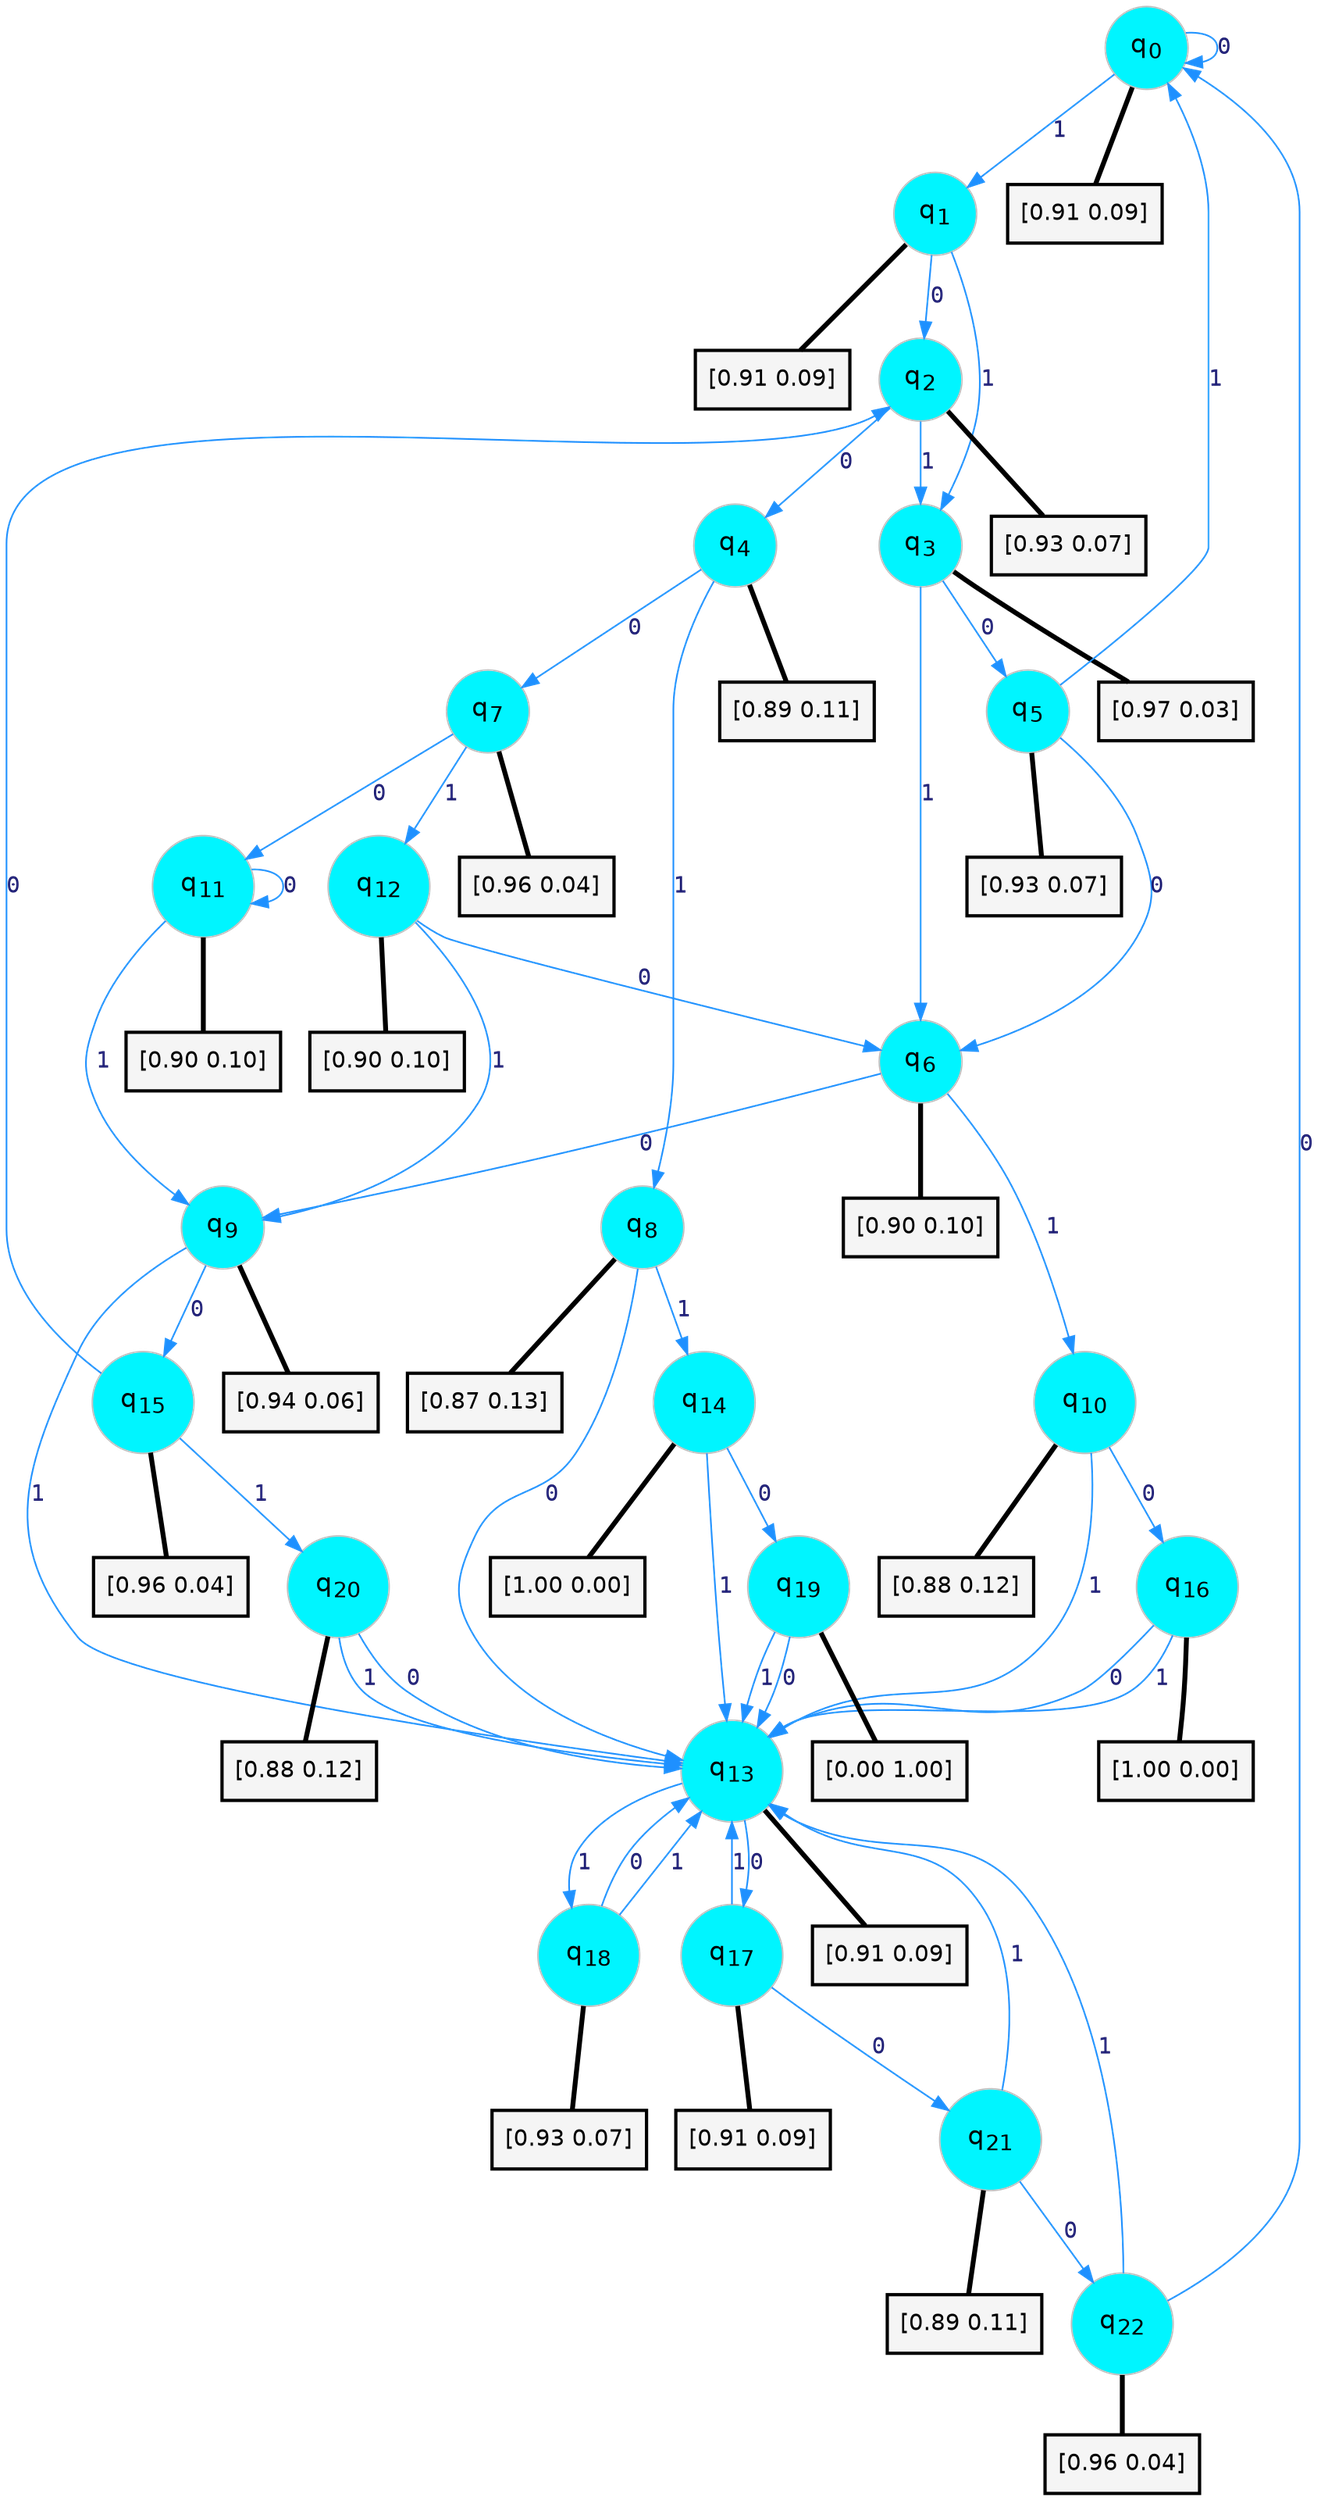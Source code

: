 digraph G {
graph [
bgcolor=transparent, dpi=300, rankdir=TD, size="40,25"];
node [
color=gray, fillcolor=turquoise1, fontcolor=black, fontname=Helvetica, fontsize=16, fontweight=bold, shape=circle, style=filled];
edge [
arrowsize=1, color=dodgerblue1, fontcolor=midnightblue, fontname=courier, fontweight=bold, penwidth=1, style=solid, weight=20];
0[label=<q<SUB>0</SUB>>];
1[label=<q<SUB>1</SUB>>];
2[label=<q<SUB>2</SUB>>];
3[label=<q<SUB>3</SUB>>];
4[label=<q<SUB>4</SUB>>];
5[label=<q<SUB>5</SUB>>];
6[label=<q<SUB>6</SUB>>];
7[label=<q<SUB>7</SUB>>];
8[label=<q<SUB>8</SUB>>];
9[label=<q<SUB>9</SUB>>];
10[label=<q<SUB>10</SUB>>];
11[label=<q<SUB>11</SUB>>];
12[label=<q<SUB>12</SUB>>];
13[label=<q<SUB>13</SUB>>];
14[label=<q<SUB>14</SUB>>];
15[label=<q<SUB>15</SUB>>];
16[label=<q<SUB>16</SUB>>];
17[label=<q<SUB>17</SUB>>];
18[label=<q<SUB>18</SUB>>];
19[label=<q<SUB>19</SUB>>];
20[label=<q<SUB>20</SUB>>];
21[label=<q<SUB>21</SUB>>];
22[label=<q<SUB>22</SUB>>];
23[label="[0.91 0.09]", shape=box,fontcolor=black, fontname=Helvetica, fontsize=14, penwidth=2, fillcolor=whitesmoke,color=black];
24[label="[0.91 0.09]", shape=box,fontcolor=black, fontname=Helvetica, fontsize=14, penwidth=2, fillcolor=whitesmoke,color=black];
25[label="[0.93 0.07]", shape=box,fontcolor=black, fontname=Helvetica, fontsize=14, penwidth=2, fillcolor=whitesmoke,color=black];
26[label="[0.97 0.03]", shape=box,fontcolor=black, fontname=Helvetica, fontsize=14, penwidth=2, fillcolor=whitesmoke,color=black];
27[label="[0.89 0.11]", shape=box,fontcolor=black, fontname=Helvetica, fontsize=14, penwidth=2, fillcolor=whitesmoke,color=black];
28[label="[0.93 0.07]", shape=box,fontcolor=black, fontname=Helvetica, fontsize=14, penwidth=2, fillcolor=whitesmoke,color=black];
29[label="[0.90 0.10]", shape=box,fontcolor=black, fontname=Helvetica, fontsize=14, penwidth=2, fillcolor=whitesmoke,color=black];
30[label="[0.96 0.04]", shape=box,fontcolor=black, fontname=Helvetica, fontsize=14, penwidth=2, fillcolor=whitesmoke,color=black];
31[label="[0.87 0.13]", shape=box,fontcolor=black, fontname=Helvetica, fontsize=14, penwidth=2, fillcolor=whitesmoke,color=black];
32[label="[0.94 0.06]", shape=box,fontcolor=black, fontname=Helvetica, fontsize=14, penwidth=2, fillcolor=whitesmoke,color=black];
33[label="[0.88 0.12]", shape=box,fontcolor=black, fontname=Helvetica, fontsize=14, penwidth=2, fillcolor=whitesmoke,color=black];
34[label="[0.90 0.10]", shape=box,fontcolor=black, fontname=Helvetica, fontsize=14, penwidth=2, fillcolor=whitesmoke,color=black];
35[label="[0.90 0.10]", shape=box,fontcolor=black, fontname=Helvetica, fontsize=14, penwidth=2, fillcolor=whitesmoke,color=black];
36[label="[0.91 0.09]", shape=box,fontcolor=black, fontname=Helvetica, fontsize=14, penwidth=2, fillcolor=whitesmoke,color=black];
37[label="[1.00 0.00]", shape=box,fontcolor=black, fontname=Helvetica, fontsize=14, penwidth=2, fillcolor=whitesmoke,color=black];
38[label="[0.96 0.04]", shape=box,fontcolor=black, fontname=Helvetica, fontsize=14, penwidth=2, fillcolor=whitesmoke,color=black];
39[label="[1.00 0.00]", shape=box,fontcolor=black, fontname=Helvetica, fontsize=14, penwidth=2, fillcolor=whitesmoke,color=black];
40[label="[0.91 0.09]", shape=box,fontcolor=black, fontname=Helvetica, fontsize=14, penwidth=2, fillcolor=whitesmoke,color=black];
41[label="[0.93 0.07]", shape=box,fontcolor=black, fontname=Helvetica, fontsize=14, penwidth=2, fillcolor=whitesmoke,color=black];
42[label="[0.00 1.00]", shape=box,fontcolor=black, fontname=Helvetica, fontsize=14, penwidth=2, fillcolor=whitesmoke,color=black];
43[label="[0.88 0.12]", shape=box,fontcolor=black, fontname=Helvetica, fontsize=14, penwidth=2, fillcolor=whitesmoke,color=black];
44[label="[0.89 0.11]", shape=box,fontcolor=black, fontname=Helvetica, fontsize=14, penwidth=2, fillcolor=whitesmoke,color=black];
45[label="[0.96 0.04]", shape=box,fontcolor=black, fontname=Helvetica, fontsize=14, penwidth=2, fillcolor=whitesmoke,color=black];
0->0 [label=0];
0->1 [label=1];
0->23 [arrowhead=none, penwidth=3,color=black];
1->2 [label=0];
1->3 [label=1];
1->24 [arrowhead=none, penwidth=3,color=black];
2->4 [label=0];
2->3 [label=1];
2->25 [arrowhead=none, penwidth=3,color=black];
3->5 [label=0];
3->6 [label=1];
3->26 [arrowhead=none, penwidth=3,color=black];
4->7 [label=0];
4->8 [label=1];
4->27 [arrowhead=none, penwidth=3,color=black];
5->6 [label=0];
5->0 [label=1];
5->28 [arrowhead=none, penwidth=3,color=black];
6->9 [label=0];
6->10 [label=1];
6->29 [arrowhead=none, penwidth=3,color=black];
7->11 [label=0];
7->12 [label=1];
7->30 [arrowhead=none, penwidth=3,color=black];
8->13 [label=0];
8->14 [label=1];
8->31 [arrowhead=none, penwidth=3,color=black];
9->15 [label=0];
9->13 [label=1];
9->32 [arrowhead=none, penwidth=3,color=black];
10->16 [label=0];
10->13 [label=1];
10->33 [arrowhead=none, penwidth=3,color=black];
11->11 [label=0];
11->9 [label=1];
11->34 [arrowhead=none, penwidth=3,color=black];
12->6 [label=0];
12->9 [label=1];
12->35 [arrowhead=none, penwidth=3,color=black];
13->17 [label=0];
13->18 [label=1];
13->36 [arrowhead=none, penwidth=3,color=black];
14->19 [label=0];
14->13 [label=1];
14->37 [arrowhead=none, penwidth=3,color=black];
15->2 [label=0];
15->20 [label=1];
15->38 [arrowhead=none, penwidth=3,color=black];
16->13 [label=0];
16->13 [label=1];
16->39 [arrowhead=none, penwidth=3,color=black];
17->21 [label=0];
17->13 [label=1];
17->40 [arrowhead=none, penwidth=3,color=black];
18->13 [label=0];
18->13 [label=1];
18->41 [arrowhead=none, penwidth=3,color=black];
19->13 [label=0];
19->13 [label=1];
19->42 [arrowhead=none, penwidth=3,color=black];
20->13 [label=0];
20->13 [label=1];
20->43 [arrowhead=none, penwidth=3,color=black];
21->22 [label=0];
21->13 [label=1];
21->44 [arrowhead=none, penwidth=3,color=black];
22->0 [label=0];
22->13 [label=1];
22->45 [arrowhead=none, penwidth=3,color=black];
}
